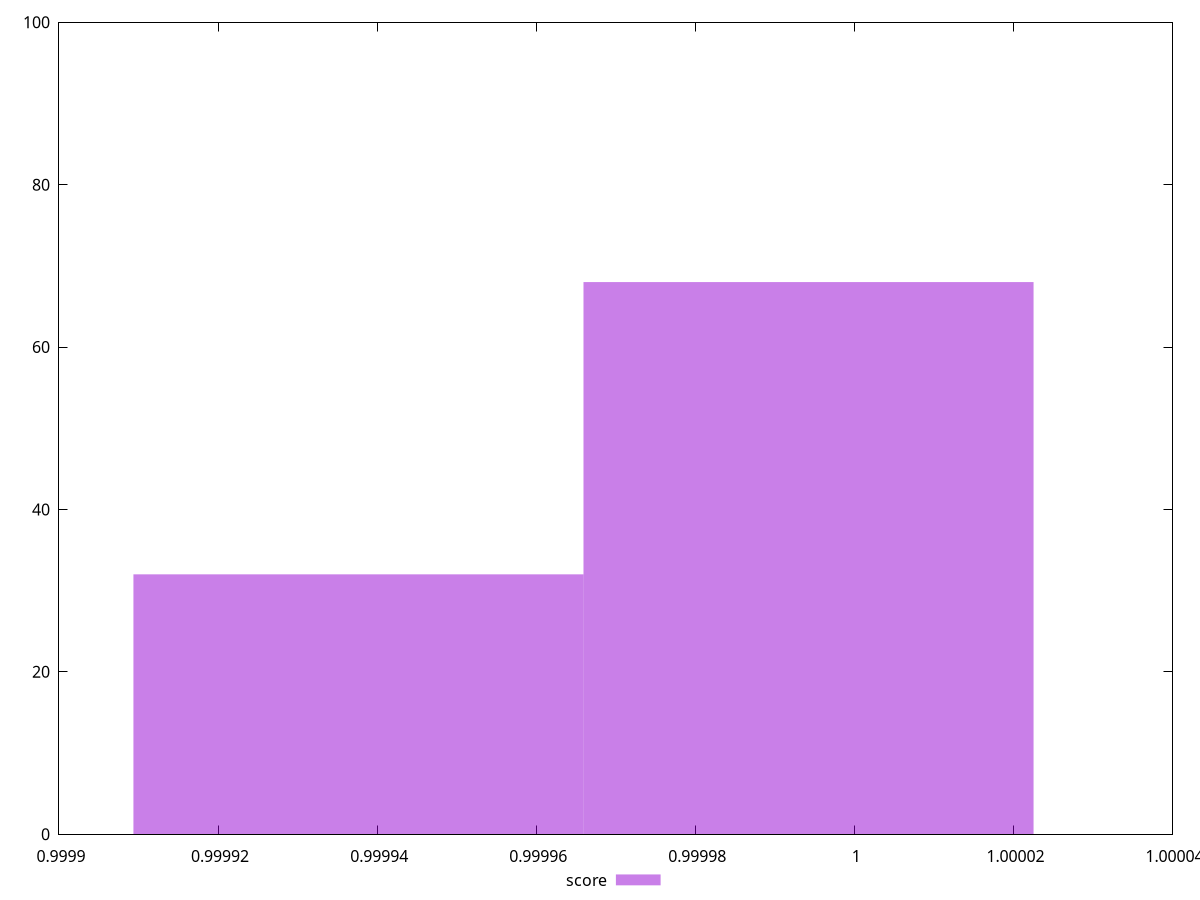 reset
set terminal svg size 640, 490 enhanced background rgb 'white'
set output "reprap/max-potential-fid/samples/pages+cached+noexternal+nofonts/score/histogram.svg"

$score <<EOF
0.9999942372319717 68
0.9999376508672573 32
EOF

set key outside below
set boxwidth 0.00005658636471434878
set yrange [0:100]
set style fill transparent solid 0.5 noborder

plot \
  $score title "score" with boxes, \


reset